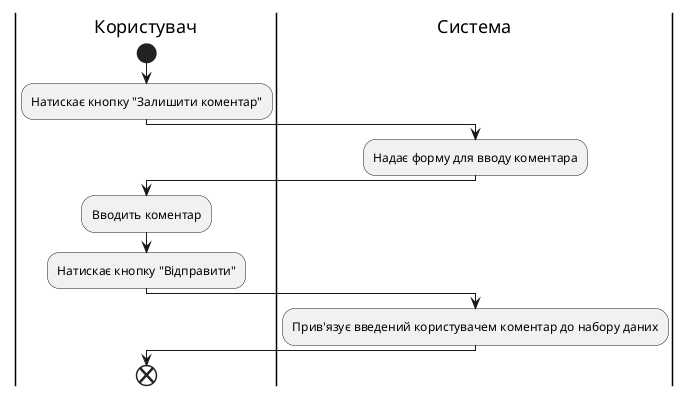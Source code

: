 @startuml

    |Користувач|
    start
    :Натискає кнопку "Залишити коментар";
    |Система|
    :Надає форму для вводу коментара;
    |Користувач|
    :Вводить коментар;
    |Користувач|
    :Натискає кнопку "Відправити";
    |Система|
    :Прив'язує введений користувачем коментар до набору даних;
        |Користувач|
    end;
@enduml
